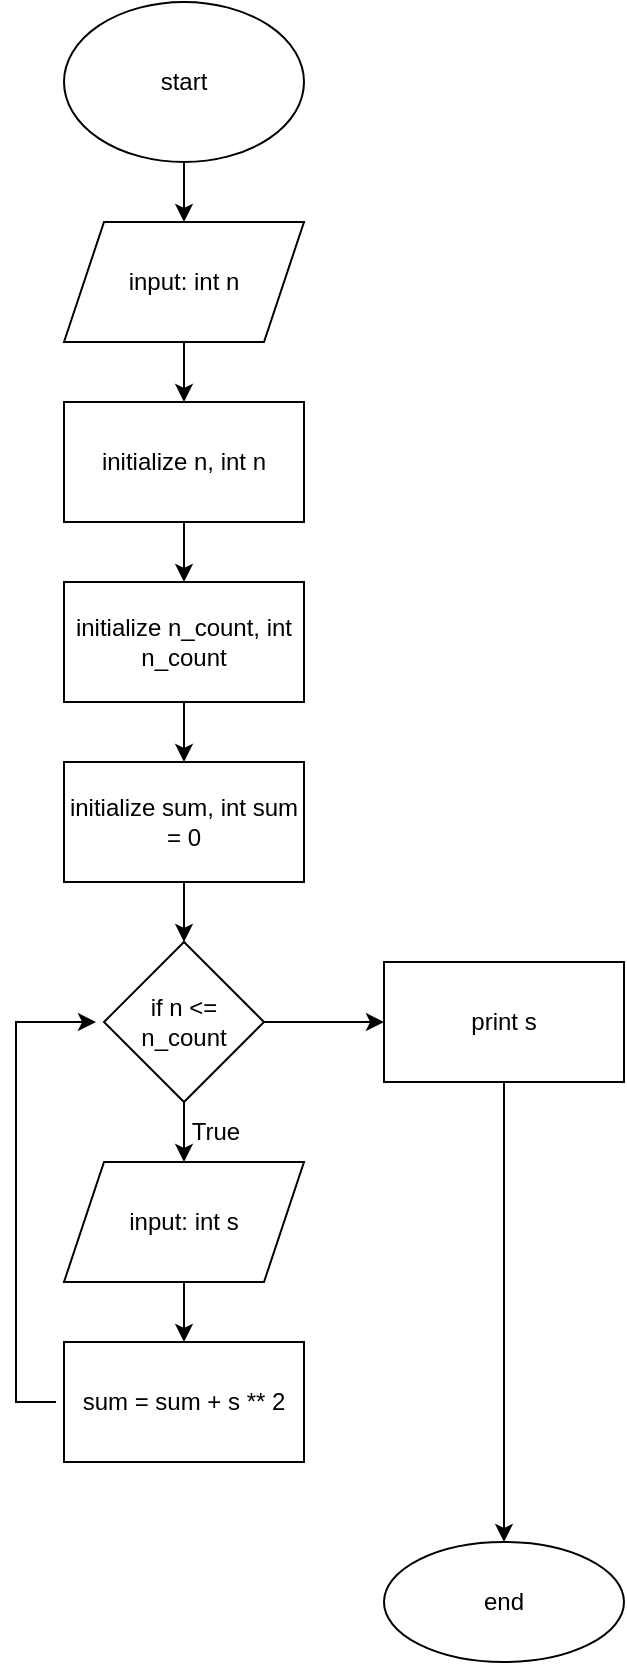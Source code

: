 <mxfile version="16.6.4" type="github">
  <diagram id="C5RBs43oDa-KdzZeNtuy" name="Page-1">
    <mxGraphModel dx="1102" dy="582" grid="1" gridSize="10" guides="1" tooltips="1" connect="1" arrows="1" fold="1" page="1" pageScale="1" pageWidth="827" pageHeight="1169" math="0" shadow="0">
      <root>
        <mxCell id="WIyWlLk6GJQsqaUBKTNV-0" />
        <mxCell id="WIyWlLk6GJQsqaUBKTNV-1" parent="WIyWlLk6GJQsqaUBKTNV-0" />
        <mxCell id="FD-UCS6BAIe2m4ibfWYW-23" value="" style="edgeStyle=orthogonalEdgeStyle;rounded=0;orthogonalLoop=1;jettySize=auto;html=1;" edge="1" parent="WIyWlLk6GJQsqaUBKTNV-1" source="FD-UCS6BAIe2m4ibfWYW-2" target="FD-UCS6BAIe2m4ibfWYW-22">
          <mxGeometry relative="1" as="geometry" />
        </mxCell>
        <mxCell id="FD-UCS6BAIe2m4ibfWYW-2" value="input: int n" style="shape=parallelogram;perimeter=parallelogramPerimeter;whiteSpace=wrap;html=1;fixedSize=1;" vertex="1" parent="WIyWlLk6GJQsqaUBKTNV-1">
          <mxGeometry x="354" y="130" width="120" height="60" as="geometry" />
        </mxCell>
        <mxCell id="FD-UCS6BAIe2m4ibfWYW-27" value="" style="edgeStyle=orthogonalEdgeStyle;rounded=0;orthogonalLoop=1;jettySize=auto;html=1;" edge="1" parent="WIyWlLk6GJQsqaUBKTNV-1" source="FD-UCS6BAIe2m4ibfWYW-22" target="FD-UCS6BAIe2m4ibfWYW-26">
          <mxGeometry relative="1" as="geometry" />
        </mxCell>
        <mxCell id="FD-UCS6BAIe2m4ibfWYW-22" value="initialize n, int n" style="whiteSpace=wrap;html=1;" vertex="1" parent="WIyWlLk6GJQsqaUBKTNV-1">
          <mxGeometry x="354" y="220" width="120" height="60" as="geometry" />
        </mxCell>
        <mxCell id="FD-UCS6BAIe2m4ibfWYW-25" value="" style="edgeStyle=orthogonalEdgeStyle;rounded=0;orthogonalLoop=1;jettySize=auto;html=1;" edge="1" parent="WIyWlLk6GJQsqaUBKTNV-1" source="FD-UCS6BAIe2m4ibfWYW-24" target="FD-UCS6BAIe2m4ibfWYW-2">
          <mxGeometry relative="1" as="geometry" />
        </mxCell>
        <mxCell id="FD-UCS6BAIe2m4ibfWYW-24" value="start" style="ellipse;whiteSpace=wrap;html=1;" vertex="1" parent="WIyWlLk6GJQsqaUBKTNV-1">
          <mxGeometry x="354" y="20" width="120" height="80" as="geometry" />
        </mxCell>
        <mxCell id="FD-UCS6BAIe2m4ibfWYW-29" value="" style="edgeStyle=orthogonalEdgeStyle;rounded=0;orthogonalLoop=1;jettySize=auto;html=1;" edge="1" parent="WIyWlLk6GJQsqaUBKTNV-1" source="FD-UCS6BAIe2m4ibfWYW-26" target="FD-UCS6BAIe2m4ibfWYW-28">
          <mxGeometry relative="1" as="geometry" />
        </mxCell>
        <mxCell id="FD-UCS6BAIe2m4ibfWYW-26" value="initialize n_count, int n_count" style="whiteSpace=wrap;html=1;" vertex="1" parent="WIyWlLk6GJQsqaUBKTNV-1">
          <mxGeometry x="354" y="310" width="120" height="60" as="geometry" />
        </mxCell>
        <mxCell id="FD-UCS6BAIe2m4ibfWYW-31" value="" style="edgeStyle=orthogonalEdgeStyle;rounded=0;orthogonalLoop=1;jettySize=auto;html=1;" edge="1" parent="WIyWlLk6GJQsqaUBKTNV-1" source="FD-UCS6BAIe2m4ibfWYW-28" target="FD-UCS6BAIe2m4ibfWYW-30">
          <mxGeometry relative="1" as="geometry" />
        </mxCell>
        <mxCell id="FD-UCS6BAIe2m4ibfWYW-28" value="initialize sum, int sum = 0" style="whiteSpace=wrap;html=1;" vertex="1" parent="WIyWlLk6GJQsqaUBKTNV-1">
          <mxGeometry x="354" y="400" width="120" height="60" as="geometry" />
        </mxCell>
        <mxCell id="FD-UCS6BAIe2m4ibfWYW-35" value="" style="edgeStyle=orthogonalEdgeStyle;rounded=0;orthogonalLoop=1;jettySize=auto;html=1;" edge="1" parent="WIyWlLk6GJQsqaUBKTNV-1" source="FD-UCS6BAIe2m4ibfWYW-30" target="FD-UCS6BAIe2m4ibfWYW-34">
          <mxGeometry relative="1" as="geometry" />
        </mxCell>
        <mxCell id="FD-UCS6BAIe2m4ibfWYW-48" value="" style="edgeStyle=orthogonalEdgeStyle;rounded=0;orthogonalLoop=1;jettySize=auto;html=1;" edge="1" parent="WIyWlLk6GJQsqaUBKTNV-1" source="FD-UCS6BAIe2m4ibfWYW-30" target="FD-UCS6BAIe2m4ibfWYW-47">
          <mxGeometry relative="1" as="geometry" />
        </mxCell>
        <mxCell id="FD-UCS6BAIe2m4ibfWYW-30" value="if n &amp;lt;= n_count" style="rhombus;whiteSpace=wrap;html=1;" vertex="1" parent="WIyWlLk6GJQsqaUBKTNV-1">
          <mxGeometry x="374" y="490" width="80" height="80" as="geometry" />
        </mxCell>
        <mxCell id="FD-UCS6BAIe2m4ibfWYW-37" value="" style="edgeStyle=orthogonalEdgeStyle;rounded=0;orthogonalLoop=1;jettySize=auto;html=1;" edge="1" parent="WIyWlLk6GJQsqaUBKTNV-1" source="FD-UCS6BAIe2m4ibfWYW-34" target="FD-UCS6BAIe2m4ibfWYW-36">
          <mxGeometry relative="1" as="geometry" />
        </mxCell>
        <mxCell id="FD-UCS6BAIe2m4ibfWYW-34" value="input: int s" style="shape=parallelogram;perimeter=parallelogramPerimeter;whiteSpace=wrap;html=1;fixedSize=1;" vertex="1" parent="WIyWlLk6GJQsqaUBKTNV-1">
          <mxGeometry x="354" y="600" width="120" height="60" as="geometry" />
        </mxCell>
        <mxCell id="FD-UCS6BAIe2m4ibfWYW-36" value="sum = sum + s ** 2" style="whiteSpace=wrap;html=1;" vertex="1" parent="WIyWlLk6GJQsqaUBKTNV-1">
          <mxGeometry x="354" y="690" width="120" height="60" as="geometry" />
        </mxCell>
        <mxCell id="FD-UCS6BAIe2m4ibfWYW-43" value="" style="edgeStyle=elbowEdgeStyle;elbow=horizontal;endArrow=classic;html=1;rounded=0;" edge="1" parent="WIyWlLk6GJQsqaUBKTNV-1">
          <mxGeometry width="50" height="50" relative="1" as="geometry">
            <mxPoint x="350" y="720" as="sourcePoint" />
            <mxPoint x="370" y="530" as="targetPoint" />
            <Array as="points">
              <mxPoint x="330" y="620" />
              <mxPoint x="280" y="670" />
            </Array>
          </mxGeometry>
        </mxCell>
        <mxCell id="FD-UCS6BAIe2m4ibfWYW-46" value="True" style="text;html=1;strokeColor=none;fillColor=none;align=center;verticalAlign=middle;whiteSpace=wrap;rounded=0;" vertex="1" parent="WIyWlLk6GJQsqaUBKTNV-1">
          <mxGeometry x="400" y="570" width="60" height="30" as="geometry" />
        </mxCell>
        <mxCell id="FD-UCS6BAIe2m4ibfWYW-50" value="" style="edgeStyle=orthogonalEdgeStyle;rounded=0;orthogonalLoop=1;jettySize=auto;html=1;" edge="1" parent="WIyWlLk6GJQsqaUBKTNV-1" source="FD-UCS6BAIe2m4ibfWYW-47" target="FD-UCS6BAIe2m4ibfWYW-49">
          <mxGeometry relative="1" as="geometry" />
        </mxCell>
        <mxCell id="FD-UCS6BAIe2m4ibfWYW-47" value="print s" style="whiteSpace=wrap;html=1;" vertex="1" parent="WIyWlLk6GJQsqaUBKTNV-1">
          <mxGeometry x="514" y="500" width="120" height="60" as="geometry" />
        </mxCell>
        <mxCell id="FD-UCS6BAIe2m4ibfWYW-49" value="end" style="ellipse;whiteSpace=wrap;html=1;" vertex="1" parent="WIyWlLk6GJQsqaUBKTNV-1">
          <mxGeometry x="514" y="790" width="120" height="60" as="geometry" />
        </mxCell>
      </root>
    </mxGraphModel>
  </diagram>
</mxfile>

